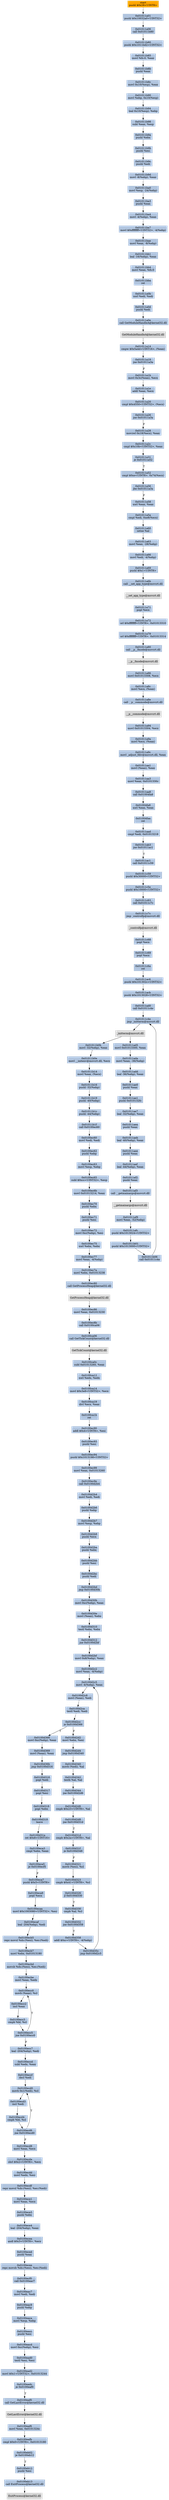 digraph G {
node[shape=rectangle,style=filled,fillcolor=lightsteelblue,color=lightsteelblue]
bgcolor="transparent"
a0x010119ffpushl_0x28UINT8[label="start\npushl $0x28<UINT8>",color="lightgrey",fillcolor="orange"];
a0x01011a01pushl_0x10032a0UINT32[label="0x01011a01\npushl $0x10032a0<UINT32>"];
a0x01011a06call_0x01011b80[label="0x01011a06\ncall 0x01011b80"];
a0x01011b80pushl_0x1011bd2UINT32[label="0x01011b80\npushl $0x1011bd2<UINT32>"];
a0x01011b85movl_fs_0_eax[label="0x01011b85\nmovl %fs:0, %eax"];
a0x01011b8bpushl_eax[label="0x01011b8b\npushl %eax"];
a0x01011b8cmovl_0x10esp__eax[label="0x01011b8c\nmovl 0x10(%esp), %eax"];
a0x01011b90movl_ebp_0x10esp_[label="0x01011b90\nmovl %ebp, 0x10(%esp)"];
a0x01011b94leal_0x10esp__ebp[label="0x01011b94\nleal 0x10(%esp), %ebp"];
a0x01011b98subl_eax_esp[label="0x01011b98\nsubl %eax, %esp"];
a0x01011b9apushl_ebx[label="0x01011b9a\npushl %ebx"];
a0x01011b9bpushl_esi[label="0x01011b9b\npushl %esi"];
a0x01011b9cpushl_edi[label="0x01011b9c\npushl %edi"];
a0x01011b9dmovl__8ebp__eax[label="0x01011b9d\nmovl -8(%ebp), %eax"];
a0x01011ba0movl_esp__24ebp_[label="0x01011ba0\nmovl %esp, -24(%ebp)"];
a0x01011ba3pushl_eax[label="0x01011ba3\npushl %eax"];
a0x01011ba4movl__4ebp__eax[label="0x01011ba4\nmovl -4(%ebp), %eax"];
a0x01011ba7movl_0xffffffffUINT32__4ebp_[label="0x01011ba7\nmovl $0xffffffff<UINT32>, -4(%ebp)"];
a0x01011baemovl_eax__8ebp_[label="0x01011bae\nmovl %eax, -8(%ebp)"];
a0x01011bb1leal__16ebp__eax[label="0x01011bb1\nleal -16(%ebp), %eax"];
a0x01011bb4movl_eax_fs_0[label="0x01011bb4\nmovl %eax, %fs:0"];
a0x01011bbaret[label="0x01011bba\nret"];
a0x01011a0bxorl_edi_edi[label="0x01011a0b\nxorl %edi, %edi"];
a0x01011a0dpushl_edi[label="0x01011a0d\npushl %edi"];
a0x01011a0ecall_GetModuleHandleA_kernel32_dll[label="0x01011a0e\ncall GetModuleHandleA@kernel32.dll"];
GetModuleHandleA_kernel32_dll[label="GetModuleHandleA@kernel32.dll",color="lightgrey",fillcolor="lightgrey"];
a0x01011a14cmpw_0x5a4dUINT16_eax_[label="0x01011a14\ncmpw $0x5a4d<UINT16>, (%eax)"];
a0x01011a19jne_0x01011a3a[label="0x01011a19\njne 0x01011a3a"];
a0x01011a1bmovl_0x3ceax__ecx[label="0x01011a1b\nmovl 0x3c(%eax), %ecx"];
a0x01011a1eaddl_eax_ecx[label="0x01011a1e\naddl %eax, %ecx"];
a0x01011a20cmpl_0x4550UINT32_ecx_[label="0x01011a20\ncmpl $0x4550<UINT32>, (%ecx)"];
a0x01011a26jne_0x01011a3a[label="0x01011a26\njne 0x01011a3a"];
a0x01011a28movzwl_0x18ecx__eax[label="0x01011a28\nmovzwl 0x18(%ecx), %eax"];
a0x01011a2ccmpl_0x10bUINT32_eax[label="0x01011a2c\ncmpl $0x10b<UINT32>, %eax"];
a0x01011a31je_0x01011a52[label="0x01011a31\nje 0x01011a52"];
a0x01011a52cmpl_0xeUINT8_0x74ecx_[label="0x01011a52\ncmpl $0xe<UINT8>, 0x74(%ecx)"];
a0x01011a56jbe_0x01011a3a[label="0x01011a56\njbe 0x01011a3a"];
a0x01011a58xorl_eax_eax[label="0x01011a58\nxorl %eax, %eax"];
a0x01011a5acmpl_edi_0xe8ecx_[label="0x01011a5a\ncmpl %edi, 0xe8(%ecx)"];
a0x01011a60setne_al[label="0x01011a60\nsetne %al"];
a0x01011a63movl_eax__28ebp_[label="0x01011a63\nmovl %eax, -28(%ebp)"];
a0x01011a66movl_edi__4ebp_[label="0x01011a66\nmovl %edi, -4(%ebp)"];
a0x01011a69pushl_0x1UINT8[label="0x01011a69\npushl $0x1<UINT8>"];
a0x01011a6bcall___set_app_type_msvcrt_dll[label="0x01011a6b\ncall __set_app_type@msvcrt.dll"];
a__set_app_type_msvcrt_dll[label="__set_app_type@msvcrt.dll",color="lightgrey",fillcolor="lightgrey"];
a0x01011a71popl_ecx[label="0x01011a71\npopl %ecx"];
a0x01011a72orl_0xffffffffUINT8_0x01013310[label="0x01011a72\norl $0xffffffff<UINT8>, 0x01013310"];
a0x01011a79orl_0xffffffffUINT8_0x01013314[label="0x01011a79\norl $0xffffffff<UINT8>, 0x01013314"];
a0x01011a80call___p__fmode_msvcrt_dll[label="0x01011a80\ncall __p__fmode@msvcrt.dll"];
a__p__fmode_msvcrt_dll[label="__p__fmode@msvcrt.dll",color="lightgrey",fillcolor="lightgrey"];
a0x01011a86movl_0x01013308_ecx[label="0x01011a86\nmovl 0x01013308, %ecx"];
a0x01011a8cmovl_ecx_eax_[label="0x01011a8c\nmovl %ecx, (%eax)"];
a0x01011a8ecall___p__commode_msvcrt_dll[label="0x01011a8e\ncall __p__commode@msvcrt.dll"];
a__p__commode_msvcrt_dll[label="__p__commode@msvcrt.dll",color="lightgrey",fillcolor="lightgrey"];
a0x01011a94movl_0x01013304_ecx[label="0x01011a94\nmovl 0x01013304, %ecx"];
a0x01011a9amovl_ecx_eax_[label="0x01011a9a\nmovl %ecx, (%eax)"];
a0x01011a9cmovl__adjust_fdiv_msvcrt_dll_eax[label="0x01011a9c\nmovl _adjust_fdiv@msvcrt.dll, %eax"];
a0x01011aa1movl_eax__eax[label="0x01011aa1\nmovl (%eax), %eax"];
a0x01011aa3movl_eax_0x0101330c[label="0x01011aa3\nmovl %eax, 0x0101330c"];
a0x01011aa8call_0x01004fa8[label="0x01011aa8\ncall 0x01004fa8"];
a0x01004fa8xorl_eax_eax[label="0x01004fa8\nxorl %eax, %eax"];
a0x01004faaret[label="0x01004faa\nret"];
a0x01011aadcmpl_edi_0x01013218[label="0x01011aad\ncmpl %edi, 0x01013218"];
a0x01011ab3jne_0x01011ac1[label="0x01011ab3\njne 0x01011ac1"];
a0x01011ac1call_0x01011c59[label="0x01011ac1\ncall 0x01011c59"];
a0x01011c59pushl_0x30000UINT32[label="0x01011c59\npushl $0x30000<UINT32>"];
a0x01011c5epushl_0x10000UINT32[label="0x01011c5e\npushl $0x10000<UINT32>"];
a0x01011c63call_0x01011c7c[label="0x01011c63\ncall 0x01011c7c"];
a0x01011c7cjmp__controlfp_msvcrt_dll[label="0x01011c7c\njmp _controlfp@msvcrt.dll"];
a_controlfp_msvcrt_dll[label="_controlfp@msvcrt.dll",color="lightgrey",fillcolor="lightgrey"];
a0x01011c68popl_ecx[label="0x01011c68\npopl %ecx"];
a0x01011c69popl_ecx[label="0x01011c69\npopl %ecx"];
a0x01011c6aret[label="0x01011c6a\nret"];
a0x01011ac6pushl_0x101302cUINT32[label="0x01011ac6\npushl $0x101302c<UINT32>"];
a0x01011acbpushl_0x1013028UINT32[label="0x01011acb\npushl $0x1013028<UINT32>"];
a0x01011ad0call_0x01011c4e[label="0x01011ad0\ncall 0x01011c4e"];
a0x01011c4ejmp__initterm_msvcrt_dll[label="0x01011c4e\njmp _initterm@msvcrt.dll"];
a_initterm_msvcrt_dll[label="_initterm@msvcrt.dll",color="lightgrey",fillcolor="lightgrey"];
a0x01011ad5movl_0x01013300_eax[label="0x01011ad5\nmovl 0x01013300, %eax"];
a0x01011adamovl_eax__36ebp_[label="0x01011ada\nmovl %eax, -36(%ebp)"];
a0x01011addleal__36ebp__eax[label="0x01011add\nleal -36(%ebp), %eax"];
a0x01011ae0pushl_eax[label="0x01011ae0\npushl %eax"];
a0x01011ae1pushl_0x010132fc[label="0x01011ae1\npushl 0x010132fc"];
a0x01011ae7leal__32ebp__eax[label="0x01011ae7\nleal -32(%ebp), %eax"];
a0x01011aeapushl_eax[label="0x01011aea\npushl %eax"];
a0x01011aebleal__40ebp__eax[label="0x01011aeb\nleal -40(%ebp), %eax"];
a0x01011aeepushl_eax[label="0x01011aee\npushl %eax"];
a0x01011aefleal__44ebp__eax[label="0x01011aef\nleal -44(%ebp), %eax"];
a0x01011af2pushl_eax[label="0x01011af2\npushl %eax"];
a0x01011af3call___getmainargs_msvcrt_dll[label="0x01011af3\ncall __getmainargs@msvcrt.dll"];
a__getmainargs_msvcrt_dll[label="__getmainargs@msvcrt.dll",color="lightgrey",fillcolor="lightgrey"];
a0x01011af9movl_eax__52ebp_[label="0x01011af9\nmovl %eax, -52(%ebp)"];
a0x01011afcpushl_0x1013024UINT32[label="0x01011afc\npushl $0x1013024<UINT32>"];
a0x01011b01pushl_0x1013000UINT32[label="0x01011b01\npushl $0x1013000<UINT32>"];
a0x01011b06call_0x01011c4e[label="0x01011b06\ncall 0x01011c4e"];
a0x01011b0bmovl__32ebp__eax[label="0x01011b0b\nmovl -32(%ebp), %eax"];
a0x01011b0emovl___initenv_msvcrt_dll_ecx[label="0x01011b0e\nmovl __initenv@msvcrt.dll, %ecx"];
a0x01011b14movl_eax_ecx_[label="0x01011b14\nmovl %eax, (%ecx)"];
a0x01011b16pushl__32ebp_[label="0x01011b16\npushl -32(%ebp)"];
a0x01011b19pushl__40ebp_[label="0x01011b19\npushl -40(%ebp)"];
a0x01011b1cpushl__44ebp_[label="0x01011b1c\npushl -44(%ebp)"];
a0x01011b1fcall_0x0100ec60[label="0x01011b1f\ncall 0x0100ec60"];
a0x0100ec60movl_edi_edi[label="0x0100ec60\nmovl %edi, %edi"];
a0x0100ec62pushl_ebp[label="0x0100ec62\npushl %ebp"];
a0x0100ec63movl_esp_ebp[label="0x0100ec63\nmovl %esp, %ebp"];
a0x0100ec65subl_0xccUINT32_esp[label="0x0100ec65\nsubl $0xcc<UINT32>, %esp"];
a0x0100ec6bmovl_0x01013214_eax[label="0x0100ec6b\nmovl 0x01013214, %eax"];
a0x0100ec70pushl_ebx[label="0x0100ec70\npushl %ebx"];
a0x0100ec71pushl_esi[label="0x0100ec71\npushl %esi"];
a0x0100ec72movl_0xcebp__esi[label="0x0100ec72\nmovl 0xc(%ebp), %esi"];
a0x0100ec75xorl_ebx_ebx[label="0x0100ec75\nxorl %ebx, %ebx"];
a0x0100ec77movl_eax__4ebp_[label="0x0100ec77\nmovl %eax, -4(%ebp)"];
a0x0100ec7amovl_ebx_0x01013238[label="0x0100ec7a\nmovl %ebx, 0x01013238"];
a0x0100ec80call_GetProcessHeap_kernel32_dll[label="0x0100ec80\ncall GetProcessHeap@kernel32.dll"];
GetProcessHeap_kernel32_dll[label="GetProcessHeap@kernel32.dll",color="lightgrey",fillcolor="lightgrey"];
a0x0100ec86movl_eax_0x01013230[label="0x0100ec86\nmovl %eax, 0x01013230"];
a0x0100ec8bcall_0x0100ca06[label="0x0100ec8b\ncall 0x0100ca06"];
a0x0100ca06call_GetTickCount_kernel32_dll[label="0x0100ca06\ncall GetTickCount@kernel32.dll"];
GetTickCount_kernel32_dll[label="GetTickCount@kernel32.dll",color="lightgrey",fillcolor="lightgrey"];
a0x0100ca0csubl_0x01013260_eax[label="0x0100ca0c\nsubl 0x01013260, %eax"];
a0x0100ca12xorl_edx_edx[label="0x0100ca12\nxorl %edx, %edx"];
a0x0100ca14movl_0x3e8UINT32_ecx[label="0x0100ca14\nmovl $0x3e8<UINT32>, %ecx"];
a0x0100ca19divl_ecx_eax[label="0x0100ca19\ndivl %ecx, %eax"];
a0x0100ca1bret[label="0x0100ca1b\nret"];
a0x0100ec90addl_0x4UINT8_esi[label="0x0100ec90\naddl $0x4<UINT8>, %esi"];
a0x0100ec93pushl_esi[label="0x0100ec93\npushl %esi"];
a0x0100ec94pushl_0x1013198UINT32[label="0x0100ec94\npushl $0x1013198<UINT32>"];
a0x0100ec99movl_eax_0x01013260[label="0x0100ec99\nmovl %eax, 0x01013260"];
a0x0100ec9ecall_0x0100d2b4[label="0x0100ec9e\ncall 0x0100d2b4"];
a0x0100d2b4movl_edi_edi[label="0x0100d2b4\nmovl %edi, %edi"];
a0x0100d2b6pushl_ebp[label="0x0100d2b6\npushl %ebp"];
a0x0100d2b7movl_esp_ebp[label="0x0100d2b7\nmovl %esp, %ebp"];
a0x0100d2b9pushl_ecx[label="0x0100d2b9\npushl %ecx"];
a0x0100d2bapushl_ebx[label="0x0100d2ba\npushl %ebx"];
a0x0100d2bbpushl_esi[label="0x0100d2bb\npushl %esi"];
a0x0100d2bcpushl_edi[label="0x0100d2bc\npushl %edi"];
a0x0100d2bdjmp_0x0100d30b[label="0x0100d2bd\njmp 0x0100d30b"];
a0x0100d30bmovl_0xcebp__eax[label="0x0100d30b\nmovl 0xc(%ebp), %eax"];
a0x0100d30emovl_eax__ebx[label="0x0100d30e\nmovl (%eax), %ebx"];
a0x0100d310testl_ebx_ebx[label="0x0100d310\ntestl %ebx, %ebx"];
a0x0100d312jne_0x0100d2bf[label="0x0100d312\njne 0x0100d2bf"];
a0x0100d2bfmovl_0x8ebp__eax[label="0x0100d2bf\nmovl 0x8(%ebp), %eax"];
a0x0100d2c2movl_eax__4ebp_[label="0x0100d2c2\nmovl %eax, -4(%ebp)"];
a0x0100d2c5movl__4ebp__eax[label="0x0100d2c5\nmovl -4(%ebp), %eax"];
a0x0100d2c8movl_eax__edi[label="0x0100d2c8\nmovl (%eax), %edi"];
a0x0100d2catestl_edi_edi[label="0x0100d2ca\ntestl %edi, %edi"];
a0x0100d2ccje_0x0100d366[label="0x0100d2cc\nje 0x0100d366"];
a0x0100d2d2movl_ebx_esi[label="0x0100d2d2\nmovl %ebx, %esi"];
a0x0100d2d4jmp_0x0100d340[label="0x0100d2d4\njmp 0x0100d340"];
a0x0100d340movb_edi__al[label="0x0100d340\nmovb (%edi), %al"];
a0x0100d342testb_al_al[label="0x0100d342\ntestb %al, %al"];
a0x0100d344jne_0x0100d2d6[label="0x0100d344\njne 0x0100d2d6"];
a0x0100d2d6cmpb_0x23UINT8_al[label="0x0100d2d6\ncmpb $0x23<UINT8>, %al"];
a0x0100d2d8jne_0x0100d31d[label="0x0100d2d8\njne 0x0100d31d"];
a0x0100d31dcmpb_0x2aUINT8_al[label="0x0100d31d\ncmpb $0x2a<UINT8>, %al"];
a0x0100d31fje_0x0100d348[label="0x0100d31f\nje 0x0100d348"];
a0x0100d321movb_esi__cl[label="0x0100d321\nmovb (%esi), %cl"];
a0x0100d323cmpb_0x41UINT8_cl[label="0x0100d323\ncmpb $0x41<UINT8>, %cl"];
a0x0100d326jl_0x0100d330[label="0x0100d326\njl 0x0100d330"];
a0x0100d330cmpb_al_cl[label="0x0100d330\ncmpb %al, %cl"];
a0x0100d332jne_0x0100d358[label="0x0100d332\njne 0x0100d358"];
a0x0100d358addl_0xcUINT8__4ebp_[label="0x0100d358\naddl $0xc<UINT8>, -4(%ebp)"];
a0x0100d35cjmp_0x0100d2c5[label="0x0100d35c\njmp 0x0100d2c5"];
a0x0100d366movl_0xcebp__eax[label="0x0100d366\nmovl 0xc(%ebp), %eax"];
a0x0100d369movl_eax__eax[label="0x0100d369\nmovl (%eax), %eax"];
a0x0100d36bjmp_0x0100d316[label="0x0100d36b\njmp 0x0100d316"];
a0x0100d316popl_edi[label="0x0100d316\npopl %edi"];
a0x0100d317popl_esi[label="0x0100d317\npopl %esi"];
a0x0100d318popl_ebx[label="0x0100d318\npopl %ebx"];
a0x0100d319leave_[label="0x0100d319\nleave "];
a0x0100d31aret_0x8UINT16[label="0x0100d31a\nret $0x8<UINT16>"];
a0x0100eca3cmpl_ebx_eax[label="0x0100eca3\ncmpl %ebx, %eax"];
a0x0100eca5je_0x0100ecf5[label="0x0100eca5\nje 0x0100ecf5"];
a0x0100eca7pushl_0x5UINT8[label="0x0100eca7\npushl $0x5<UINT8>"];
a0x0100eca9popl_ecx[label="0x0100eca9\npopl %ecx"];
a0x0100ecaamovl_0x1003080UINT32_esi[label="0x0100ecaa\nmovl $0x1003080<UINT32>, %esi"];
a0x0100ecafleal__204ebp__edi[label="0x0100ecaf\nleal -204(%ebp), %edi"];
a0x0100ecb5repz_movsl_ds_esi__es_edi_[label="0x0100ecb5\nrepz movsl %ds:(%esi), %es:(%edi)"];
a0x0100ecb7movl_ebx_0x01013180[label="0x0100ecb7\nmovl %ebx, 0x01013180"];
a0x0100ecbdmovsb_ds_esi__es_edi_[label="0x0100ecbd\nmovsb %ds:(%esi), %es:(%edi)"];
a0x0100ecbemovl_eax_edx[label="0x0100ecbe\nmovl %eax, %edx"];
a0x0100ecc0movb_eax__cl[label="0x0100ecc0\nmovb (%eax), %cl"];
a0x0100ecc2incl_eax[label="0x0100ecc2\nincl %eax"];
a0x0100ecc3cmpb_bl_cl[label="0x0100ecc3\ncmpb %bl, %cl"];
a0x0100ecc5jne_0x0100ecc0[label="0x0100ecc5\njne 0x0100ecc0"];
a0x0100ecc7leal__204ebp__edi[label="0x0100ecc7\nleal -204(%ebp), %edi"];
a0x0100eccdsubl_edx_eax[label="0x0100eccd\nsubl %edx, %eax"];
a0x0100eccfdecl_edi[label="0x0100eccf\ndecl %edi"];
a0x0100ecd0movb_0x1edi__cl[label="0x0100ecd0\nmovb 0x1(%edi), %cl"];
a0x0100ecd3incl_edi[label="0x0100ecd3\nincl %edi"];
a0x0100ecd4cmpb_bl_cl[label="0x0100ecd4\ncmpb %bl, %cl"];
a0x0100ecd6jne_0x0100ecd0[label="0x0100ecd6\njne 0x0100ecd0"];
a0x0100ecd8movl_eax_ecx[label="0x0100ecd8\nmovl %eax, %ecx"];
a0x0100ecdashrl_0x2UINT8_ecx[label="0x0100ecda\nshrl $0x2<UINT8>, %ecx"];
a0x0100ecddmovl_edx_esi[label="0x0100ecdd\nmovl %edx, %esi"];
a0x0100ecdfrepz_movsl_ds_esi__es_edi_[label="0x0100ecdf\nrepz movsl %ds:(%esi), %es:(%edi)"];
a0x0100ece1movl_eax_ecx[label="0x0100ece1\nmovl %eax, %ecx"];
a0x0100ece3pushl_ebx[label="0x0100ece3\npushl %ebx"];
a0x0100ece4leal__204ebp__eax[label="0x0100ece4\nleal -204(%ebp), %eax"];
a0x0100eceaandl_0x3UINT8_ecx[label="0x0100ecea\nandl $0x3<UINT8>, %ecx"];
a0x0100ecedpushl_eax[label="0x0100eced\npushl %eax"];
a0x0100eceerepz_movsb_ds_esi__es_edi_[label="0x0100ecee\nrepz movsb %ds:(%esi), %es:(%edi)"];
a0x0100ecf0call_0x0100eac7[label="0x0100ecf0\ncall 0x0100eac7"];
a0x0100eac7movl_edi_edi[label="0x0100eac7\nmovl %edi, %edi"];
a0x0100eac9pushl_ebp[label="0x0100eac9\npushl %ebp"];
a0x0100eacamovl_esp_ebp[label="0x0100eaca\nmovl %esp, %ebp"];
a0x0100eaccpushl_esi[label="0x0100eacc\npushl %esi"];
a0x0100eacdmovl_0xcebp__esi[label="0x0100eacd\nmovl 0xc(%ebp), %esi"];
a0x0100ead0testl_esi_esi[label="0x0100ead0\ntestl %esi, %esi"];
a0x0100ead2movl_0x1UINT32_0x01013244[label="0x0100ead2\nmovl $0x1<UINT32>, 0x01013244"];
a0x0100eadcje_0x0100eaf0[label="0x0100eadc\nje 0x0100eaf0"];
a0x0100eaf0call_GetLastError_kernel32_dll[label="0x0100eaf0\ncall GetLastError@kernel32.dll"];
GetLastError_kernel32_dll[label="GetLastError@kernel32.dll",color="lightgrey",fillcolor="lightgrey"];
a0x0100eaf6movl_eax_0x0101324c[label="0x0100eaf6\nmovl %eax, 0x0101324c"];
a0x0100eafbcmpl_0x0UINT8_0x01013180[label="0x0100eafb\ncmpl $0x0<UINT8>, 0x01013180"];
a0x0100eb02je_0x0100eb12[label="0x0100eb02\nje 0x0100eb12"];
a0x0100eb12pushl_esi[label="0x0100eb12\npushl %esi"];
a0x0100eb13call_ExitProcess_kernel32_dll[label="0x0100eb13\ncall ExitProcess@kernel32.dll"];
ExitProcess_kernel32_dll[label="ExitProcess@kernel32.dll",color="lightgrey",fillcolor="lightgrey"];
a0x010119ffpushl_0x28UINT8 -> a0x01011a01pushl_0x10032a0UINT32 [color="#000000"];
a0x01011a01pushl_0x10032a0UINT32 -> a0x01011a06call_0x01011b80 [color="#000000"];
a0x01011a06call_0x01011b80 -> a0x01011b80pushl_0x1011bd2UINT32 [color="#000000"];
a0x01011b80pushl_0x1011bd2UINT32 -> a0x01011b85movl_fs_0_eax [color="#000000"];
a0x01011b85movl_fs_0_eax -> a0x01011b8bpushl_eax [color="#000000"];
a0x01011b8bpushl_eax -> a0x01011b8cmovl_0x10esp__eax [color="#000000"];
a0x01011b8cmovl_0x10esp__eax -> a0x01011b90movl_ebp_0x10esp_ [color="#000000"];
a0x01011b90movl_ebp_0x10esp_ -> a0x01011b94leal_0x10esp__ebp [color="#000000"];
a0x01011b94leal_0x10esp__ebp -> a0x01011b98subl_eax_esp [color="#000000"];
a0x01011b98subl_eax_esp -> a0x01011b9apushl_ebx [color="#000000"];
a0x01011b9apushl_ebx -> a0x01011b9bpushl_esi [color="#000000"];
a0x01011b9bpushl_esi -> a0x01011b9cpushl_edi [color="#000000"];
a0x01011b9cpushl_edi -> a0x01011b9dmovl__8ebp__eax [color="#000000"];
a0x01011b9dmovl__8ebp__eax -> a0x01011ba0movl_esp__24ebp_ [color="#000000"];
a0x01011ba0movl_esp__24ebp_ -> a0x01011ba3pushl_eax [color="#000000"];
a0x01011ba3pushl_eax -> a0x01011ba4movl__4ebp__eax [color="#000000"];
a0x01011ba4movl__4ebp__eax -> a0x01011ba7movl_0xffffffffUINT32__4ebp_ [color="#000000"];
a0x01011ba7movl_0xffffffffUINT32__4ebp_ -> a0x01011baemovl_eax__8ebp_ [color="#000000"];
a0x01011baemovl_eax__8ebp_ -> a0x01011bb1leal__16ebp__eax [color="#000000"];
a0x01011bb1leal__16ebp__eax -> a0x01011bb4movl_eax_fs_0 [color="#000000"];
a0x01011bb4movl_eax_fs_0 -> a0x01011bbaret [color="#000000"];
a0x01011bbaret -> a0x01011a0bxorl_edi_edi [color="#000000"];
a0x01011a0bxorl_edi_edi -> a0x01011a0dpushl_edi [color="#000000"];
a0x01011a0dpushl_edi -> a0x01011a0ecall_GetModuleHandleA_kernel32_dll [color="#000000"];
a0x01011a0ecall_GetModuleHandleA_kernel32_dll -> GetModuleHandleA_kernel32_dll [color="#000000"];
GetModuleHandleA_kernel32_dll -> a0x01011a14cmpw_0x5a4dUINT16_eax_ [color="#000000"];
a0x01011a14cmpw_0x5a4dUINT16_eax_ -> a0x01011a19jne_0x01011a3a [color="#000000"];
a0x01011a19jne_0x01011a3a -> a0x01011a1bmovl_0x3ceax__ecx [color="#000000",label="F"];
a0x01011a1bmovl_0x3ceax__ecx -> a0x01011a1eaddl_eax_ecx [color="#000000"];
a0x01011a1eaddl_eax_ecx -> a0x01011a20cmpl_0x4550UINT32_ecx_ [color="#000000"];
a0x01011a20cmpl_0x4550UINT32_ecx_ -> a0x01011a26jne_0x01011a3a [color="#000000"];
a0x01011a26jne_0x01011a3a -> a0x01011a28movzwl_0x18ecx__eax [color="#000000",label="F"];
a0x01011a28movzwl_0x18ecx__eax -> a0x01011a2ccmpl_0x10bUINT32_eax [color="#000000"];
a0x01011a2ccmpl_0x10bUINT32_eax -> a0x01011a31je_0x01011a52 [color="#000000"];
a0x01011a31je_0x01011a52 -> a0x01011a52cmpl_0xeUINT8_0x74ecx_ [color="#000000",label="T"];
a0x01011a52cmpl_0xeUINT8_0x74ecx_ -> a0x01011a56jbe_0x01011a3a [color="#000000"];
a0x01011a56jbe_0x01011a3a -> a0x01011a58xorl_eax_eax [color="#000000",label="F"];
a0x01011a58xorl_eax_eax -> a0x01011a5acmpl_edi_0xe8ecx_ [color="#000000"];
a0x01011a5acmpl_edi_0xe8ecx_ -> a0x01011a60setne_al [color="#000000"];
a0x01011a60setne_al -> a0x01011a63movl_eax__28ebp_ [color="#000000"];
a0x01011a63movl_eax__28ebp_ -> a0x01011a66movl_edi__4ebp_ [color="#000000"];
a0x01011a66movl_edi__4ebp_ -> a0x01011a69pushl_0x1UINT8 [color="#000000"];
a0x01011a69pushl_0x1UINT8 -> a0x01011a6bcall___set_app_type_msvcrt_dll [color="#000000"];
a0x01011a6bcall___set_app_type_msvcrt_dll -> a__set_app_type_msvcrt_dll [color="#000000"];
a__set_app_type_msvcrt_dll -> a0x01011a71popl_ecx [color="#000000"];
a0x01011a71popl_ecx -> a0x01011a72orl_0xffffffffUINT8_0x01013310 [color="#000000"];
a0x01011a72orl_0xffffffffUINT8_0x01013310 -> a0x01011a79orl_0xffffffffUINT8_0x01013314 [color="#000000"];
a0x01011a79orl_0xffffffffUINT8_0x01013314 -> a0x01011a80call___p__fmode_msvcrt_dll [color="#000000"];
a0x01011a80call___p__fmode_msvcrt_dll -> a__p__fmode_msvcrt_dll [color="#000000"];
a__p__fmode_msvcrt_dll -> a0x01011a86movl_0x01013308_ecx [color="#000000"];
a0x01011a86movl_0x01013308_ecx -> a0x01011a8cmovl_ecx_eax_ [color="#000000"];
a0x01011a8cmovl_ecx_eax_ -> a0x01011a8ecall___p__commode_msvcrt_dll [color="#000000"];
a0x01011a8ecall___p__commode_msvcrt_dll -> a__p__commode_msvcrt_dll [color="#000000"];
a__p__commode_msvcrt_dll -> a0x01011a94movl_0x01013304_ecx [color="#000000"];
a0x01011a94movl_0x01013304_ecx -> a0x01011a9amovl_ecx_eax_ [color="#000000"];
a0x01011a9amovl_ecx_eax_ -> a0x01011a9cmovl__adjust_fdiv_msvcrt_dll_eax [color="#000000"];
a0x01011a9cmovl__adjust_fdiv_msvcrt_dll_eax -> a0x01011aa1movl_eax__eax [color="#000000"];
a0x01011aa1movl_eax__eax -> a0x01011aa3movl_eax_0x0101330c [color="#000000"];
a0x01011aa3movl_eax_0x0101330c -> a0x01011aa8call_0x01004fa8 [color="#000000"];
a0x01011aa8call_0x01004fa8 -> a0x01004fa8xorl_eax_eax [color="#000000"];
a0x01004fa8xorl_eax_eax -> a0x01004faaret [color="#000000"];
a0x01004faaret -> a0x01011aadcmpl_edi_0x01013218 [color="#000000"];
a0x01011aadcmpl_edi_0x01013218 -> a0x01011ab3jne_0x01011ac1 [color="#000000"];
a0x01011ab3jne_0x01011ac1 -> a0x01011ac1call_0x01011c59 [color="#000000",label="T"];
a0x01011ac1call_0x01011c59 -> a0x01011c59pushl_0x30000UINT32 [color="#000000"];
a0x01011c59pushl_0x30000UINT32 -> a0x01011c5epushl_0x10000UINT32 [color="#000000"];
a0x01011c5epushl_0x10000UINT32 -> a0x01011c63call_0x01011c7c [color="#000000"];
a0x01011c63call_0x01011c7c -> a0x01011c7cjmp__controlfp_msvcrt_dll [color="#000000"];
a0x01011c7cjmp__controlfp_msvcrt_dll -> a_controlfp_msvcrt_dll [color="#000000"];
a_controlfp_msvcrt_dll -> a0x01011c68popl_ecx [color="#000000"];
a0x01011c68popl_ecx -> a0x01011c69popl_ecx [color="#000000"];
a0x01011c69popl_ecx -> a0x01011c6aret [color="#000000"];
a0x01011c6aret -> a0x01011ac6pushl_0x101302cUINT32 [color="#000000"];
a0x01011ac6pushl_0x101302cUINT32 -> a0x01011acbpushl_0x1013028UINT32 [color="#000000"];
a0x01011acbpushl_0x1013028UINT32 -> a0x01011ad0call_0x01011c4e [color="#000000"];
a0x01011ad0call_0x01011c4e -> a0x01011c4ejmp__initterm_msvcrt_dll [color="#000000"];
a0x01011c4ejmp__initterm_msvcrt_dll -> a_initterm_msvcrt_dll [color="#000000"];
a_initterm_msvcrt_dll -> a0x01011ad5movl_0x01013300_eax [color="#000000"];
a0x01011ad5movl_0x01013300_eax -> a0x01011adamovl_eax__36ebp_ [color="#000000"];
a0x01011adamovl_eax__36ebp_ -> a0x01011addleal__36ebp__eax [color="#000000"];
a0x01011addleal__36ebp__eax -> a0x01011ae0pushl_eax [color="#000000"];
a0x01011ae0pushl_eax -> a0x01011ae1pushl_0x010132fc [color="#000000"];
a0x01011ae1pushl_0x010132fc -> a0x01011ae7leal__32ebp__eax [color="#000000"];
a0x01011ae7leal__32ebp__eax -> a0x01011aeapushl_eax [color="#000000"];
a0x01011aeapushl_eax -> a0x01011aebleal__40ebp__eax [color="#000000"];
a0x01011aebleal__40ebp__eax -> a0x01011aeepushl_eax [color="#000000"];
a0x01011aeepushl_eax -> a0x01011aefleal__44ebp__eax [color="#000000"];
a0x01011aefleal__44ebp__eax -> a0x01011af2pushl_eax [color="#000000"];
a0x01011af2pushl_eax -> a0x01011af3call___getmainargs_msvcrt_dll [color="#000000"];
a0x01011af3call___getmainargs_msvcrt_dll -> a__getmainargs_msvcrt_dll [color="#000000"];
a__getmainargs_msvcrt_dll -> a0x01011af9movl_eax__52ebp_ [color="#000000"];
a0x01011af9movl_eax__52ebp_ -> a0x01011afcpushl_0x1013024UINT32 [color="#000000"];
a0x01011afcpushl_0x1013024UINT32 -> a0x01011b01pushl_0x1013000UINT32 [color="#000000"];
a0x01011b01pushl_0x1013000UINT32 -> a0x01011b06call_0x01011c4e [color="#000000"];
a0x01011b06call_0x01011c4e -> a0x01011c4ejmp__initterm_msvcrt_dll [color="#000000"];
a_initterm_msvcrt_dll -> a0x01011b0bmovl__32ebp__eax [color="#000000"];
a0x01011b0bmovl__32ebp__eax -> a0x01011b0emovl___initenv_msvcrt_dll_ecx [color="#000000"];
a0x01011b0emovl___initenv_msvcrt_dll_ecx -> a0x01011b14movl_eax_ecx_ [color="#000000"];
a0x01011b14movl_eax_ecx_ -> a0x01011b16pushl__32ebp_ [color="#000000"];
a0x01011b16pushl__32ebp_ -> a0x01011b19pushl__40ebp_ [color="#000000"];
a0x01011b19pushl__40ebp_ -> a0x01011b1cpushl__44ebp_ [color="#000000"];
a0x01011b1cpushl__44ebp_ -> a0x01011b1fcall_0x0100ec60 [color="#000000"];
a0x01011b1fcall_0x0100ec60 -> a0x0100ec60movl_edi_edi [color="#000000"];
a0x0100ec60movl_edi_edi -> a0x0100ec62pushl_ebp [color="#000000"];
a0x0100ec62pushl_ebp -> a0x0100ec63movl_esp_ebp [color="#000000"];
a0x0100ec63movl_esp_ebp -> a0x0100ec65subl_0xccUINT32_esp [color="#000000"];
a0x0100ec65subl_0xccUINT32_esp -> a0x0100ec6bmovl_0x01013214_eax [color="#000000"];
a0x0100ec6bmovl_0x01013214_eax -> a0x0100ec70pushl_ebx [color="#000000"];
a0x0100ec70pushl_ebx -> a0x0100ec71pushl_esi [color="#000000"];
a0x0100ec71pushl_esi -> a0x0100ec72movl_0xcebp__esi [color="#000000"];
a0x0100ec72movl_0xcebp__esi -> a0x0100ec75xorl_ebx_ebx [color="#000000"];
a0x0100ec75xorl_ebx_ebx -> a0x0100ec77movl_eax__4ebp_ [color="#000000"];
a0x0100ec77movl_eax__4ebp_ -> a0x0100ec7amovl_ebx_0x01013238 [color="#000000"];
a0x0100ec7amovl_ebx_0x01013238 -> a0x0100ec80call_GetProcessHeap_kernel32_dll [color="#000000"];
a0x0100ec80call_GetProcessHeap_kernel32_dll -> GetProcessHeap_kernel32_dll [color="#000000"];
GetProcessHeap_kernel32_dll -> a0x0100ec86movl_eax_0x01013230 [color="#000000"];
a0x0100ec86movl_eax_0x01013230 -> a0x0100ec8bcall_0x0100ca06 [color="#000000"];
a0x0100ec8bcall_0x0100ca06 -> a0x0100ca06call_GetTickCount_kernel32_dll [color="#000000"];
a0x0100ca06call_GetTickCount_kernel32_dll -> GetTickCount_kernel32_dll [color="#000000"];
GetTickCount_kernel32_dll -> a0x0100ca0csubl_0x01013260_eax [color="#000000"];
a0x0100ca0csubl_0x01013260_eax -> a0x0100ca12xorl_edx_edx [color="#000000"];
a0x0100ca12xorl_edx_edx -> a0x0100ca14movl_0x3e8UINT32_ecx [color="#000000"];
a0x0100ca14movl_0x3e8UINT32_ecx -> a0x0100ca19divl_ecx_eax [color="#000000"];
a0x0100ca19divl_ecx_eax -> a0x0100ca1bret [color="#000000"];
a0x0100ca1bret -> a0x0100ec90addl_0x4UINT8_esi [color="#000000"];
a0x0100ec90addl_0x4UINT8_esi -> a0x0100ec93pushl_esi [color="#000000"];
a0x0100ec93pushl_esi -> a0x0100ec94pushl_0x1013198UINT32 [color="#000000"];
a0x0100ec94pushl_0x1013198UINT32 -> a0x0100ec99movl_eax_0x01013260 [color="#000000"];
a0x0100ec99movl_eax_0x01013260 -> a0x0100ec9ecall_0x0100d2b4 [color="#000000"];
a0x0100ec9ecall_0x0100d2b4 -> a0x0100d2b4movl_edi_edi [color="#000000"];
a0x0100d2b4movl_edi_edi -> a0x0100d2b6pushl_ebp [color="#000000"];
a0x0100d2b6pushl_ebp -> a0x0100d2b7movl_esp_ebp [color="#000000"];
a0x0100d2b7movl_esp_ebp -> a0x0100d2b9pushl_ecx [color="#000000"];
a0x0100d2b9pushl_ecx -> a0x0100d2bapushl_ebx [color="#000000"];
a0x0100d2bapushl_ebx -> a0x0100d2bbpushl_esi [color="#000000"];
a0x0100d2bbpushl_esi -> a0x0100d2bcpushl_edi [color="#000000"];
a0x0100d2bcpushl_edi -> a0x0100d2bdjmp_0x0100d30b [color="#000000"];
a0x0100d2bdjmp_0x0100d30b -> a0x0100d30bmovl_0xcebp__eax [color="#000000"];
a0x0100d30bmovl_0xcebp__eax -> a0x0100d30emovl_eax__ebx [color="#000000"];
a0x0100d30emovl_eax__ebx -> a0x0100d310testl_ebx_ebx [color="#000000"];
a0x0100d310testl_ebx_ebx -> a0x0100d312jne_0x0100d2bf [color="#000000"];
a0x0100d312jne_0x0100d2bf -> a0x0100d2bfmovl_0x8ebp__eax [color="#000000",label="T"];
a0x0100d2bfmovl_0x8ebp__eax -> a0x0100d2c2movl_eax__4ebp_ [color="#000000"];
a0x0100d2c2movl_eax__4ebp_ -> a0x0100d2c5movl__4ebp__eax [color="#000000"];
a0x0100d2c5movl__4ebp__eax -> a0x0100d2c8movl_eax__edi [color="#000000"];
a0x0100d2c8movl_eax__edi -> a0x0100d2catestl_edi_edi [color="#000000"];
a0x0100d2catestl_edi_edi -> a0x0100d2ccje_0x0100d366 [color="#000000"];
a0x0100d2ccje_0x0100d366 -> a0x0100d2d2movl_ebx_esi [color="#000000",label="F"];
a0x0100d2d2movl_ebx_esi -> a0x0100d2d4jmp_0x0100d340 [color="#000000"];
a0x0100d2d4jmp_0x0100d340 -> a0x0100d340movb_edi__al [color="#000000"];
a0x0100d340movb_edi__al -> a0x0100d342testb_al_al [color="#000000"];
a0x0100d342testb_al_al -> a0x0100d344jne_0x0100d2d6 [color="#000000"];
a0x0100d344jne_0x0100d2d6 -> a0x0100d2d6cmpb_0x23UINT8_al [color="#000000",label="T"];
a0x0100d2d6cmpb_0x23UINT8_al -> a0x0100d2d8jne_0x0100d31d [color="#000000"];
a0x0100d2d8jne_0x0100d31d -> a0x0100d31dcmpb_0x2aUINT8_al [color="#000000",label="T"];
a0x0100d31dcmpb_0x2aUINT8_al -> a0x0100d31fje_0x0100d348 [color="#000000"];
a0x0100d31fje_0x0100d348 -> a0x0100d321movb_esi__cl [color="#000000",label="F"];
a0x0100d321movb_esi__cl -> a0x0100d323cmpb_0x41UINT8_cl [color="#000000"];
a0x0100d323cmpb_0x41UINT8_cl -> a0x0100d326jl_0x0100d330 [color="#000000"];
a0x0100d326jl_0x0100d330 -> a0x0100d330cmpb_al_cl [color="#000000",label="T"];
a0x0100d330cmpb_al_cl -> a0x0100d332jne_0x0100d358 [color="#000000"];
a0x0100d332jne_0x0100d358 -> a0x0100d358addl_0xcUINT8__4ebp_ [color="#000000",label="T"];
a0x0100d358addl_0xcUINT8__4ebp_ -> a0x0100d35cjmp_0x0100d2c5 [color="#000000"];
a0x0100d35cjmp_0x0100d2c5 -> a0x0100d2c5movl__4ebp__eax [color="#000000"];
a0x0100d2ccje_0x0100d366 -> a0x0100d366movl_0xcebp__eax [color="#000000",label="T"];
a0x0100d366movl_0xcebp__eax -> a0x0100d369movl_eax__eax [color="#000000"];
a0x0100d369movl_eax__eax -> a0x0100d36bjmp_0x0100d316 [color="#000000"];
a0x0100d36bjmp_0x0100d316 -> a0x0100d316popl_edi [color="#000000"];
a0x0100d316popl_edi -> a0x0100d317popl_esi [color="#000000"];
a0x0100d317popl_esi -> a0x0100d318popl_ebx [color="#000000"];
a0x0100d318popl_ebx -> a0x0100d319leave_ [color="#000000"];
a0x0100d319leave_ -> a0x0100d31aret_0x8UINT16 [color="#000000"];
a0x0100d31aret_0x8UINT16 -> a0x0100eca3cmpl_ebx_eax [color="#000000"];
a0x0100eca3cmpl_ebx_eax -> a0x0100eca5je_0x0100ecf5 [color="#000000"];
a0x0100eca5je_0x0100ecf5 -> a0x0100eca7pushl_0x5UINT8 [color="#000000",label="F"];
a0x0100eca7pushl_0x5UINT8 -> a0x0100eca9popl_ecx [color="#000000"];
a0x0100eca9popl_ecx -> a0x0100ecaamovl_0x1003080UINT32_esi [color="#000000"];
a0x0100ecaamovl_0x1003080UINT32_esi -> a0x0100ecafleal__204ebp__edi [color="#000000"];
a0x0100ecafleal__204ebp__edi -> a0x0100ecb5repz_movsl_ds_esi__es_edi_ [color="#000000"];
a0x0100ecb5repz_movsl_ds_esi__es_edi_ -> a0x0100ecb7movl_ebx_0x01013180 [color="#000000"];
a0x0100ecb7movl_ebx_0x01013180 -> a0x0100ecbdmovsb_ds_esi__es_edi_ [color="#000000"];
a0x0100ecbdmovsb_ds_esi__es_edi_ -> a0x0100ecbemovl_eax_edx [color="#000000"];
a0x0100ecbemovl_eax_edx -> a0x0100ecc0movb_eax__cl [color="#000000"];
a0x0100ecc0movb_eax__cl -> a0x0100ecc2incl_eax [color="#000000"];
a0x0100ecc2incl_eax -> a0x0100ecc3cmpb_bl_cl [color="#000000"];
a0x0100ecc3cmpb_bl_cl -> a0x0100ecc5jne_0x0100ecc0 [color="#000000"];
a0x0100ecc5jne_0x0100ecc0 -> a0x0100ecc0movb_eax__cl [color="#000000",label="T"];
a0x0100ecc5jne_0x0100ecc0 -> a0x0100ecc7leal__204ebp__edi [color="#000000",label="F"];
a0x0100ecc7leal__204ebp__edi -> a0x0100eccdsubl_edx_eax [color="#000000"];
a0x0100eccdsubl_edx_eax -> a0x0100eccfdecl_edi [color="#000000"];
a0x0100eccfdecl_edi -> a0x0100ecd0movb_0x1edi__cl [color="#000000"];
a0x0100ecd0movb_0x1edi__cl -> a0x0100ecd3incl_edi [color="#000000"];
a0x0100ecd3incl_edi -> a0x0100ecd4cmpb_bl_cl [color="#000000"];
a0x0100ecd4cmpb_bl_cl -> a0x0100ecd6jne_0x0100ecd0 [color="#000000"];
a0x0100ecd6jne_0x0100ecd0 -> a0x0100ecd0movb_0x1edi__cl [color="#000000",label="T"];
a0x0100ecd6jne_0x0100ecd0 -> a0x0100ecd8movl_eax_ecx [color="#000000",label="F"];
a0x0100ecd8movl_eax_ecx -> a0x0100ecdashrl_0x2UINT8_ecx [color="#000000"];
a0x0100ecdashrl_0x2UINT8_ecx -> a0x0100ecddmovl_edx_esi [color="#000000"];
a0x0100ecddmovl_edx_esi -> a0x0100ecdfrepz_movsl_ds_esi__es_edi_ [color="#000000"];
a0x0100ecdfrepz_movsl_ds_esi__es_edi_ -> a0x0100ece1movl_eax_ecx [color="#000000"];
a0x0100ece1movl_eax_ecx -> a0x0100ece3pushl_ebx [color="#000000"];
a0x0100ece3pushl_ebx -> a0x0100ece4leal__204ebp__eax [color="#000000"];
a0x0100ece4leal__204ebp__eax -> a0x0100eceaandl_0x3UINT8_ecx [color="#000000"];
a0x0100eceaandl_0x3UINT8_ecx -> a0x0100ecedpushl_eax [color="#000000"];
a0x0100ecedpushl_eax -> a0x0100eceerepz_movsb_ds_esi__es_edi_ [color="#000000"];
a0x0100eceerepz_movsb_ds_esi__es_edi_ -> a0x0100ecf0call_0x0100eac7 [color="#000000"];
a0x0100ecf0call_0x0100eac7 -> a0x0100eac7movl_edi_edi [color="#000000"];
a0x0100eac7movl_edi_edi -> a0x0100eac9pushl_ebp [color="#000000"];
a0x0100eac9pushl_ebp -> a0x0100eacamovl_esp_ebp [color="#000000"];
a0x0100eacamovl_esp_ebp -> a0x0100eaccpushl_esi [color="#000000"];
a0x0100eaccpushl_esi -> a0x0100eacdmovl_0xcebp__esi [color="#000000"];
a0x0100eacdmovl_0xcebp__esi -> a0x0100ead0testl_esi_esi [color="#000000"];
a0x0100ead0testl_esi_esi -> a0x0100ead2movl_0x1UINT32_0x01013244 [color="#000000"];
a0x0100ead2movl_0x1UINT32_0x01013244 -> a0x0100eadcje_0x0100eaf0 [color="#000000"];
a0x0100eadcje_0x0100eaf0 -> a0x0100eaf0call_GetLastError_kernel32_dll [color="#000000",label="T"];
a0x0100eaf0call_GetLastError_kernel32_dll -> GetLastError_kernel32_dll [color="#000000"];
GetLastError_kernel32_dll -> a0x0100eaf6movl_eax_0x0101324c [color="#000000"];
a0x0100eaf6movl_eax_0x0101324c -> a0x0100eafbcmpl_0x0UINT8_0x01013180 [color="#000000"];
a0x0100eafbcmpl_0x0UINT8_0x01013180 -> a0x0100eb02je_0x0100eb12 [color="#000000"];
a0x0100eb02je_0x0100eb12 -> a0x0100eb12pushl_esi [color="#000000",label="T"];
a0x0100eb12pushl_esi -> a0x0100eb13call_ExitProcess_kernel32_dll [color="#000000"];
a0x0100eb13call_ExitProcess_kernel32_dll -> ExitProcess_kernel32_dll [color="#000000"];
}
